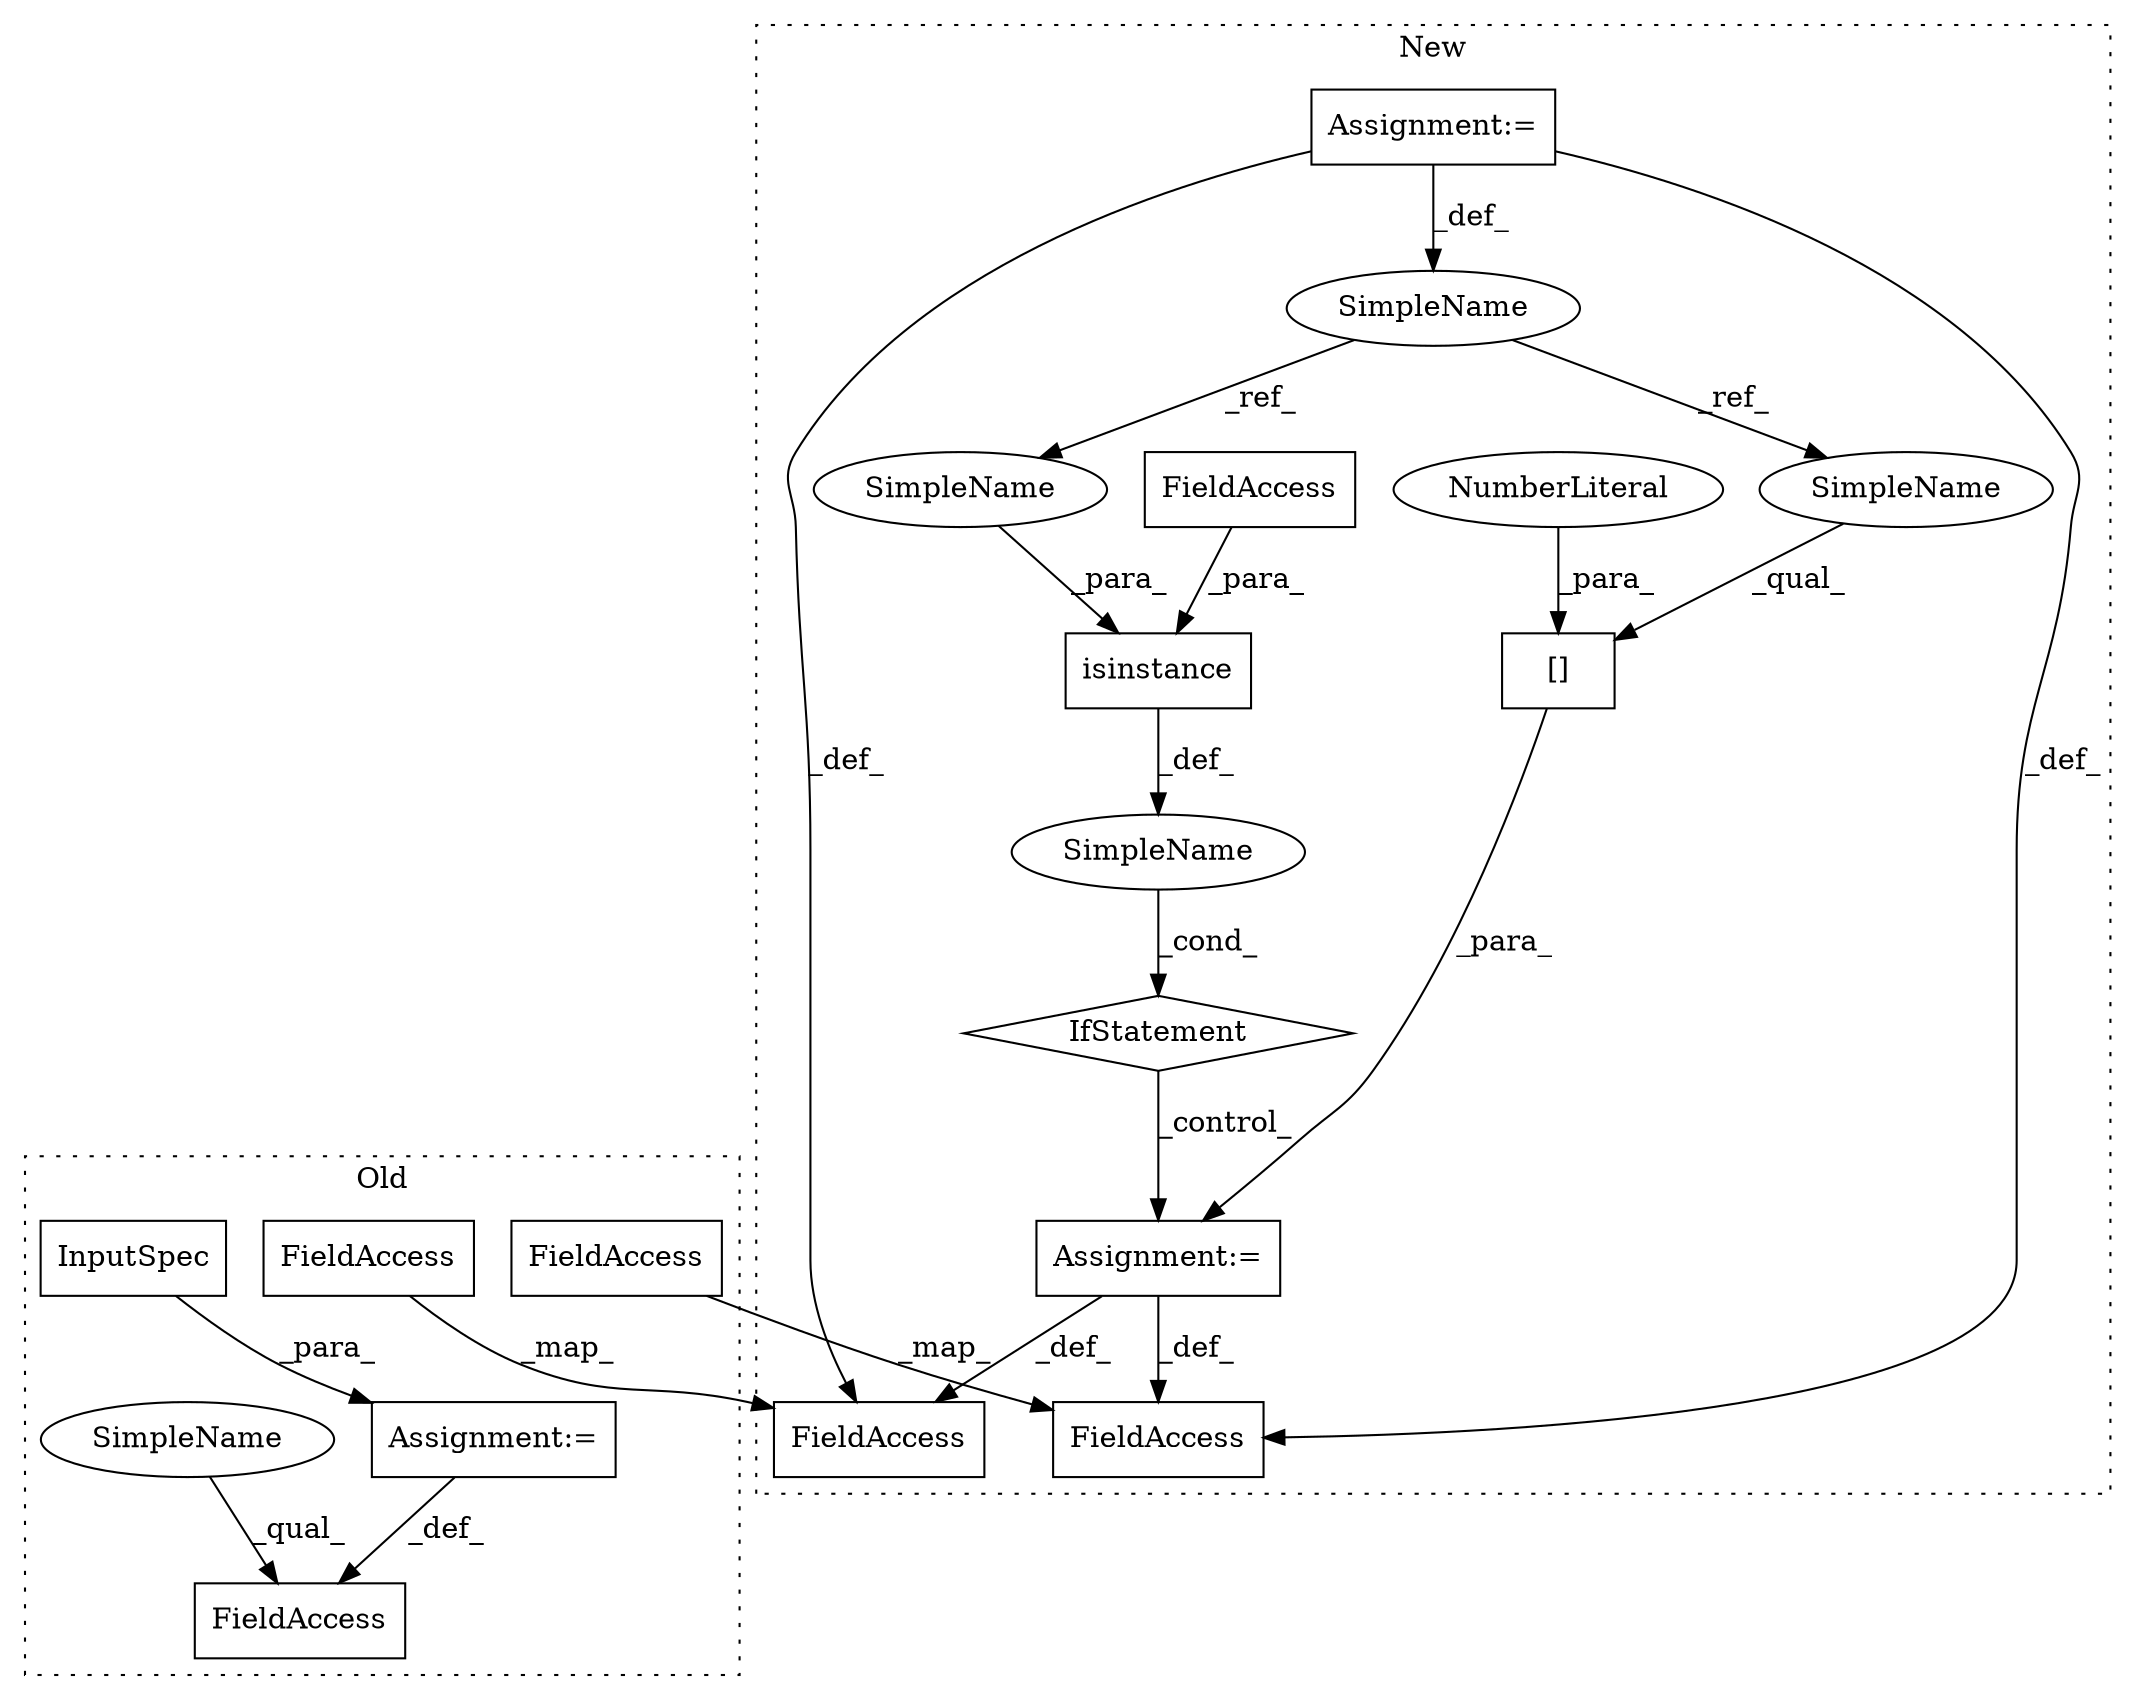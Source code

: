digraph G {
subgraph cluster0 {
1 [label="InputSpec" a="32" s="6852,6873" l="10,1" shape="box"];
5 [label="FieldAccess" a="22" s="6836" l="15" shape="box"];
7 [label="Assignment:=" a="7" s="6851" l="1" shape="box"];
10 [label="FieldAccess" a="22" s="7055" l="11" shape="box"];
15 [label="FieldAccess" a="22" s="7025" l="14" shape="box"];
17 [label="SimpleName" a="42" s="6836" l="4" shape="ellipse"];
label = "Old";
style="dotted";
}
subgraph cluster1 {
2 [label="IfStatement" a="25" s="7085,7117" l="4,2" shape="diamond"];
3 [label="Assignment:=" a="7" s="7138" l="1" shape="box"];
4 [label="SimpleName" a="42" s="" l="" shape="ellipse"];
6 [label="Assignment:=" a="7" s="7068" l="11" shape="box"];
8 [label="[]" a="2" s="7139,7152" l="12,1" shape="box"];
9 [label="NumberLiteral" a="34" s="7151" l="1" shape="ellipse"];
11 [label="FieldAccess" a="22" s="7340" l="11" shape="box"];
12 [label="isinstance" a="32" s="7089,7116" l="11,1" shape="box"];
13 [label="FieldAccess" a="22" s="7112" l="4" shape="box"];
14 [label="SimpleName" a="42" s="7068" l="11" shape="ellipse"];
16 [label="FieldAccess" a="22" s="7310" l="14" shape="box"];
18 [label="SimpleName" a="42" s="7100" l="11" shape="ellipse"];
19 [label="SimpleName" a="42" s="7139" l="11" shape="ellipse"];
label = "New";
style="dotted";
}
1 -> 7 [label="_para_"];
2 -> 3 [label="_control_"];
3 -> 11 [label="_def_"];
3 -> 16 [label="_def_"];
4 -> 2 [label="_cond_"];
6 -> 11 [label="_def_"];
6 -> 16 [label="_def_"];
6 -> 14 [label="_def_"];
7 -> 5 [label="_def_"];
8 -> 3 [label="_para_"];
9 -> 8 [label="_para_"];
10 -> 11 [label="_map_"];
12 -> 4 [label="_def_"];
13 -> 12 [label="_para_"];
14 -> 19 [label="_ref_"];
14 -> 18 [label="_ref_"];
15 -> 16 [label="_map_"];
17 -> 5 [label="_qual_"];
18 -> 12 [label="_para_"];
19 -> 8 [label="_qual_"];
}